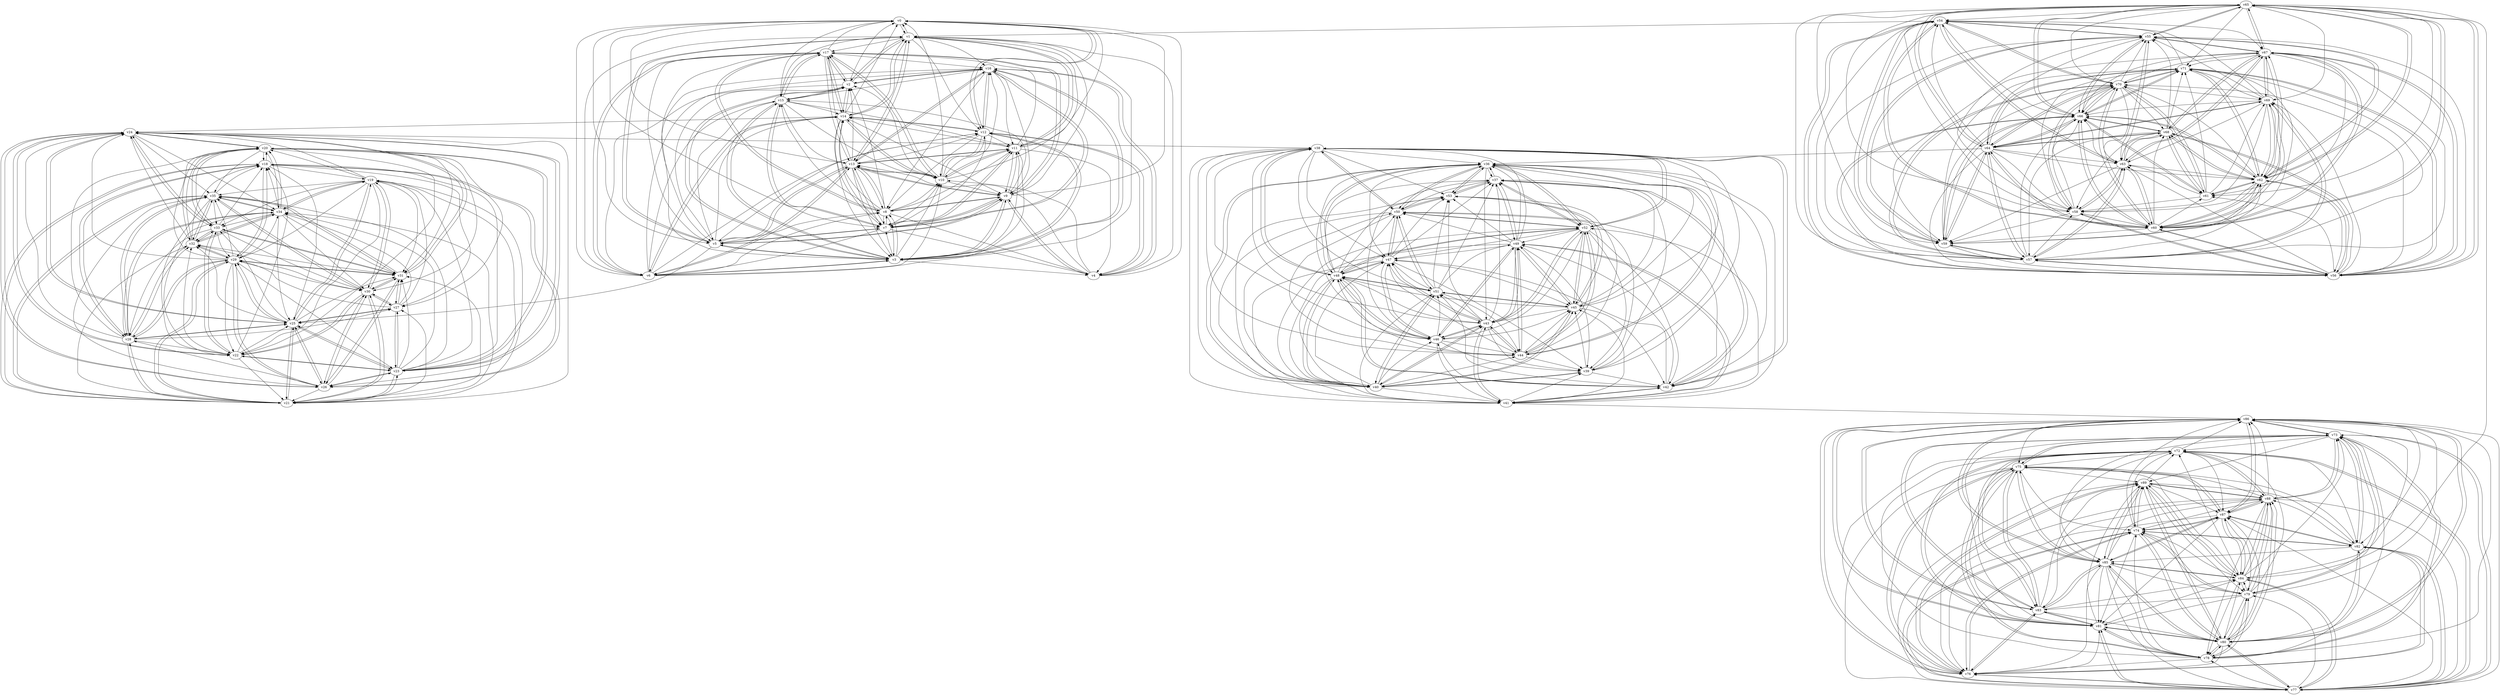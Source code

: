digraph buchi_test123 {
    v0 [name="v0", player=1, priority=1];
    v1 [name="v1", player=0, priority=1];
    v2 [name="v2", player=0, priority=0];
    v3 [name="v3", player=0, priority=1];
    v4 [name="v4", player=0, priority=1];
    v5 [name="v5", player=1, priority=1];
    v6 [name="v6", player=0, priority=0];
    v7 [name="v7", player=0, priority=0];
    v8 [name="v8", player=1, priority=0];
    v9 [name="v9", player=1, priority=1];
    v10 [name="v10", player=1, priority=0];
    v11 [name="v11", player=1, priority=0];
    v12 [name="v12", player=1, priority=0];
    v13 [name="v13", player=0, priority=1];
    v14 [name="v14", player=1, priority=0];
    v15 [name="v15", player=1, priority=0];
    v16 [name="v16", player=1, priority=0];
    v17 [name="v17", player=1, priority=0];
    v18 [name="v18", player=1, priority=1];
    v19 [name="v19", player=1, priority=0];
    v20 [name="v20", player=1, priority=0];
    v21 [name="v21", player=1, priority=0];
    v22 [name="v22", player=1, priority=1];
    v23 [name="v23", player=0, priority=0];
    v24 [name="v24", player=0, priority=1];
    v25 [name="v25", player=0, priority=1];
    v26 [name="v26", player=1, priority=1];
    v27 [name="v27", player=1, priority=0];
    v28 [name="v28", player=0, priority=0];
    v29 [name="v29", player=0, priority=0];
    v30 [name="v30", player=0, priority=0];
    v31 [name="v31", player=0, priority=1];
    v32 [name="v32", player=1, priority=0];
    v33 [name="v33", player=0, priority=1];
    v34 [name="v34", player=1, priority=0];
    v35 [name="v35", player=1, priority=1];
    v36 [name="v36", player=0, priority=1];
    v37 [name="v37", player=0, priority=0];
    v38 [name="v38", player=0, priority=1];
    v39 [name="v39", player=1, priority=0];
    v40 [name="v40", player=1, priority=1];
    v41 [name="v41", player=1, priority=0];
    v42 [name="v42", player=0, priority=0];
    v43 [name="v43", player=0, priority=0];
    v44 [name="v44", player=1, priority=0];
    v45 [name="v45", player=1, priority=1];
    v46 [name="v46", player=1, priority=1];
    v47 [name="v47", player=1, priority=0];
    v48 [name="v48", player=0, priority=0];
    v49 [name="v49", player=0, priority=1];
    v50 [name="v50", player=0, priority=1];
    v51 [name="v51", player=1, priority=1];
    v52 [name="v52", player=0, priority=1];
    v53 [name="v53", player=0, priority=1];
    v54 [name="v54", player=1, priority=0];
    v55 [name="v55", player=0, priority=0];
    v56 [name="v56", player=1, priority=0];
    v57 [name="v57", player=1, priority=1];
    v58 [name="v58", player=1, priority=0];
    v59 [name="v59", player=1, priority=1];
    v60 [name="v60", player=0, priority=0];
    v61 [name="v61", player=0, priority=0];
    v62 [name="v62", player=0, priority=0];
    v63 [name="v63", player=0, priority=0];
    v64 [name="v64", player=1, priority=0];
    v65 [name="v65", player=0, priority=0];
    v66 [name="v66", player=0, priority=1];
    v67 [name="v67", player=1, priority=0];
    v68 [name="v68", player=0, priority=1];
    v69 [name="v69", player=0, priority=1];
    v70 [name="v70", player=1, priority=0];
    v71 [name="v71", player=0, priority=1];
    v72 [name="v72", player=0, priority=0];
    v73 [name="v73", player=1, priority=0];
    v74 [name="v74", player=1, priority=1];
    v75 [name="v75", player=0, priority=1];
    v76 [name="v76", player=1, priority=0];
    v77 [name="v77", player=0, priority=1];
    v78 [name="v78", player=0, priority=1];
    v79 [name="v79", player=1, priority=0];
    v80 [name="v80", player=0, priority=0];
    v81 [name="v81", player=1, priority=1];
    v82 [name="v82", player=1, priority=1];
    v83 [name="v83", player=0, priority=1];
    v84 [name="v84", player=0, priority=0];
    v85 [name="v85", player=0, priority=1];
    v86 [name="v86", player=0, priority=1];
    v87 [name="v87", player=0, priority=1];
    v88 [name="v88", player=1, priority=0];
    v89 [name="v89", player=0, priority=1];
    v26 -> v21;
    v55 -> v57;
    v67 -> v59;
    v36 -> v53;
    v47 -> v53;
    v26 -> v30;
    v55 -> v66;
    v59 -> v55;
    v18 -> v26;
    v59 -> v64;
    v67 -> v68;
    v70 -> v55;
    v70 -> v64;
    v48 -> v36;
    v29 -> v32;
    v8 -> v9;
    v0 -> v5;
    v40 -> v41;
    v71 -> v56;
    v11 -> v14;
    v40 -> v50;
    v33 -> v20;
    v33 -> v29;
    v41 -> v42;
    v52 -> v42;
    v81 -> v78;
    v44 -> v38;
    v41 -> v51;
    v44 -> v47;
    v73 -> v83;
    v3 -> v6;
    v3 -> v15;
    v34 -> v30;
    v66 -> v62;
    v14 -> v24;
    v85 -> v75;
    v66 -> v71;
    v85 -> v84;
    v15 -> v7;
    v36 -> v48;
    v47 -> v48;
    v26 -> v25;
    v67 -> v63;
    v88 -> v86;
    v18 -> v21;
    v70 -> v59;
    v78 -> v72;
    v89 -> v72;
    v70 -> v68;
    v8 -> v4;
    v48 -> v40;
    v77 -> v76;
    v11 -> v0;
    v40 -> v36;
    v21 -> v32;
    v11 -> v9;
    v40 -> v45;
    v80 -> v81;
    v33 -> v24;
    v62 -> v60;
    v52 -> v37;
    v81 -> v73;
    v62 -> v69;
    v52 -> v46;
    v25 -> v29;
    v73 -> v78;
    v14 -> v1;
    v51 -> v50;
    v3 -> v10;
    v14 -> v10;
    v22 -> v23;
    v34 -> v25;
    v22 -> v32;
    v74 -> v79;
    v85 -> v79;
    v15 -> v2;
    v15 -> v11;
    v36 -> v43;
    v47 -> v43;
    v7 -> v16;
    v36 -> v52;
    v55 -> v65;
    v59 -> v54;
    v70 -> v54;
    v70 -> v63;
    v29 -> v22;
    v21 -> v18;
    v29 -> v31;
    v69 -> v67;
    v77 -> v80;
    v21 -> v27;
    v11 -> v4;
    v80 -> v76;
    v48 -> v53;
    v77 -> v89;
    v80 -> v85;
    v10 -> v17;
    v62 -> v55;
    v33 -> v28;
    v81 -> v77;
    v25 -> v24;
    v54 -> v60;
    v81 -> v86;
    v25 -> v33;
    v73 -> v82;
    v51 -> v45;
    v3 -> v5;
    v43 -> v41;
    v22 -> v18;
    v84 -> v88;
    v66 -> v61;
    v66 -> v70;
    v28 -> v25;
    v88 -> v76;
    v28 -> v34;
    v7 -> v11;
    v36 -> v47;
    v76 -> v83;
    v6 -> v15;
    v29 -> v26;
    v69 -> v62;
    v29 -> v35;
    v77 -> v84;
    v21 -> v31;
    v40 -> v44;
    v80 -> v89;
    v10 -> v12;
    v62 -> v59;
    v81 -> v72;
    v2 -> v17;
    v25 -> v19;
    v54 -> v55;
    v62 -> v68;
    v25 -> v28;
    v73 -> v77;
    v51 -> v40;
    v14 -> v0;
    v84 -> v74;
    v51 -> v49;
    v3 -> v9;
    v14 -> v9;
    v87 -> v79;
    v66 -> v56;
    v87 -> v88;
    v28 -> v20;
    v65 -> v69;
    v28 -> v29;
    v36 -> v42;
    v88 -> v80;
    v88 -> v89;
    v6 -> v10;
    v29 -> v21;
    v69 -> v57;
    v50 -> v53;
    v29 -> v30;
    v58 -> v66;
    v69 -> v66;
    v61 -> v62;
    v77 -> v79;
    v21 -> v35;
    v61 -> v71;
    v80 -> v84;
    v2 -> v3;
    v10 -> v16;
    v33 -> v18;
    v83 -> v86;
    v54 -> v59;
    v73 -> v72;
    v51 -> v44;
    v3 -> v4;
    v43 -> v40;
    v51 -> v53;
    v84 -> v78;
    v87 -> v74;
    v43 -> v49;
    v72 -> v85;
    v84 -> v87;
    v17 -> v6;
    v65 -> v55;
    v17 -> v15;
    v65 -> v64;
    v9 -> v11;
    v28 -> v24;
    v36 -> v37;
    v47 -> v37;
    v57 -> v69;
    v47 -> v46;
    v76 -> v82;
    v88 -> v84;
    v6 -> v14;
    v29 -> v25;
    v77 -> v74;
    v58 -> v70;
    v21 -> v30;
    v61 -> v66;
    v80 -> v79;
    v10 -> v2;
    v39 -> v38;
    v20 -> v34;
    v10 -> v11;
    v83 -> v81;
    v62 -> v58;
    v2 -> v16;
    v54 -> v63;
    v24 -> v22;
    v35 -> v22;
    v32 -> v35;
    v84 -> v73;
    v51 -> v48;
    v24 -> v31;
    v35 -> v31;
    v43 -> v44;
    v43 -> v53;
    v5 -> v8;
    v17 -> v10;
    v65 -> v59;
    v5 -> v17;
    v68 -> v55;
    v9 -> v15;
    v38 -> v51;
    v57 -> v64;
    v68 -> v64;
    v76 -> v77;
    v6 -> v0;
    v76 -> v86;
    v58 -> v56;
    v50 -> v52;
    v79 -> v88;
    v42 -> v48;
    v61 -> v70;
    v31 -> v29;
    v39 -> v42;
    v23 -> v25;
    v83 -> v76;
    v23 -> v34;
    v83 -> v85;
    v75 -> v81;
    v13 -> v8;
    v13 -> v17;
    v16 -> v13;
    v24 -> v26;
    v64 -> v62;
    v43 -> v39;
    v72 -> v75;
    v84 -> v77;
    v24 -> v35;
    v64 -> v71;
    v56 -> v67;
    v87 -> v82;
    v5 -> v3;
    v46 -> v41;
    v65 -> v54;
    v5 -> v12;
    v17 -> v14;
    v38 -> v46;
    v49 -> v46;
    v57 -> v59;
    v76 -> v72;
    v50 -> v38;
    v79 -> v74;
    v6 -> v13;
    v85 -> v89;
    v50 -> v47;
    v79 -> v83;
    v69 -> v60;
    v82 -> v88;
    v20 -> v24;
    v31 -> v24;
    v23 -> v20;
    v20 -> v33;
    v31 -> v33;
    v60 -> v69;
    v83 -> v80;
    v75 -> v76;
    v13 -> v3;
    v83 -> v89;
    v75 -> v85;
    v13 -> v12;
    v16 -> v8;
    v24 -> v21;
    v35 -> v21;
    v64 -> v57;
    v45 -> v53;
    v84 -> v72;
    v35 -> v30;
    v64 -> v66;
    v56 -> v62;
    v56 -> v71;
    v17 -> v0;
    v5 -> v7;
    v17 -> v9;
    v46 -> v45;
    v9 -> v5;
    v49 -> v41;
    v28 -> v18;
    v57 -> v54;
    v65 -> v58;
    v38 -> v50;
    v49 -> v50;
    v57 -> v63;
    v65 -> v67;
    v68 -> v63;
    v5 -> v25;
    v27 -> v31;
    v30 -> v27;
    v79 -> v78;
    v42 -> v38;
    v82 -> v74;
    v50 -> v51;
    v42 -> v47;
    v60 -> v64;
    v23 -> v24;
    v83 -> v75;
    v83 -> v84;
    v1 -> v5;
    v13 -> v7;
    v32 -> v20;
    v16 -> v3;
    v75 -> v89;
    v1 -> v14;
    v13 -> v16;
    v16 -> v12;
    v45 -> v48;
    v24 -> v25;
    v56 -> v57;
    v64 -> v70;
    v37 -> v53;
    v56 -> v66;
    v5 -> v2;
    v86 -> v76;
    v9 -> v0;
    v38 -> v36;
    v46 -> v49;
    v49 -> v36;
    v86 -> v85;
    v49 -> v45;
    v78 -> v81;
    v57 -> v58;
    v68 -> v58;
    v8 -> v13;
    v19 -> v22;
    v30 -> v22;
    v71 -> v60;
    v79 -> v73;
    v19 -> v31;
    v30 -> v31;
    v71 -> v69;
    v82 -> v87;
    v12 -> v10;
    v20 -> v23;
    v60 -> v59;
    v23 -> v19;
    v20 -> v32;
    v31 -> v32;
    v60 -> v68;
    v1 -> v0;
    v13 -> v2;
    v1 -> v9;
    v13 -> v11;
    v16 -> v7;
    v45 -> v43;
    v64 -> v56;
    v37 -> v39;
    v45 -> v52;
    v85 -> v88;
    v64 -> v65;
    v56 -> v61;
    v56 -> v70;
    v26 -> v29;
    v46 -> v44;
    v18 -> v25;
    v86 -> v80;
    v38 -> v40;
    v49 -> v40;
    v78 -> v76;
    v89 -> v76;
    v89 -> v85;
    v8 -> v17;
    v27 -> v30;
    v11 -> v13;
    v19 -> v26;
    v30 -> v26;
    v71 -> v64;
    v63 -> v60;
    v19 -> v35;
    v30 -> v35;
    v82 -> v73;
    v20 -> v18;
    v4 -> v1;
    v60 -> v54;
    v12 -> v14;
    v52 -> v50;
    v60 -> v63;
    v4 -> v10;
    v34 -> v20;
    v16 -> v2;
    v45 -> v38;
    v1 -> v13;
    v85 -> v83;
    v64 -> v60;
    v37 -> v52;
    v56 -> v65;
    v26 -> v24;
    v67 -> v62;
    v46 -> v39;
    v18 -> v20;
    v70 -> v58;
    v67 -> v71;
    v86 -> v75;
    v18 -> v29;
    v70 -> v67;
    v49 -> v44;
    v78 -> v80;
    v89 -> v80;
    v8 -> v3;
    v27 -> v25;
    v19 -> v21;
    v30 -> v21;
    v79 -> v72;
    v11 -> v17;
    v40 -> v53;
    v19 -> v30;
    v63 -> v55;
    v82 -> v77;
    v12 -> v0;
    v52 -> v36;
    v33 -> v32;
    v41 -> v45;
    v52 -> v45;
    v60 -> v67;
    v73 -> v86;
    v53 -> v37;
    v34 -> v33;
    v66 -> v65;
    v45 -> v42;
    v85 -> v78;
    v15 -> v1;
    v45 -> v51;
    v74 -> v87;
    v85 -> v87;
    v15 -> v10;
    v7 -> v6;
    v7 -> v15;
    v26 -> v28;
    v55 -> v64;
    v67 -> v66;
    v59 -> v62;
    v78 -> v75;
    v59 -> v71;
    v70 -> v71;
    v89 -> v84;
    v8 -> v7;
    v48 -> v43;
    v11 -> v3;
    v40 -> v39;
    v48 -> v52;
    v71 -> v54;
    v0 -> v12;
    v40 -> v48;
    v19 -> v25;
    v63 -> v59;
    v63 -> v68;
    v12 -> v4;
    v25 -> v23;
    v4 -> v0;
    v44 -> v36;
    v41 -> v49;
    v25 -> v32;
    v52 -> v49;
    v4 -> v9;
    v44 -> v45;
    v34 -> v19;
    v34 -> v28;
    v66 -> v60;
    v45 -> v37;
    v74 -> v82;
    v37 -> v42;
    v15 -> v5;
    v15 -> v14;
    v7 -> v10;
    v36 -> v46;
    v26 -> v23;
    v55 -> v59;
    v67 -> v61;
    v18 -> v19;
    v59 -> v57;
    v70 -> v57;
    v18 -> v28;
    v59 -> v66;
    v70 -> v66;
    v89 -> v79;
    v8 -> v2;
    v48 -> v38;
    v29 -> v34;
    v8 -> v11;
    v48 -> v47;
    v0 -> v7;
    v11 -> v7;
    v40 -> v43;
    v71 -> v58;
    v40 -> v52;
    v63 -> v54;
    v80 -> v88;
    v33 -> v22;
    v33 -> v31;
    v62 -> v67;
    v52 -> v44;
    v25 -> v27;
    v81 -> v80;
    v81 -> v89;
    v44 -> v49;
    v73 -> v85;
    v3 -> v8;
    v22 -> v21;
    v14 -> v17;
    v66 -> v55;
    v22 -> v30;
    v66 -> v64;
    v74 -> v77;
    v85 -> v77;
    v85 -> v86;
    v7 -> v5;
    v36 -> v41;
    v26 -> v18;
    v47 -> v41;
    v55 -> v54;
    v7 -> v14;
    v36 -> v50;
    v47 -> v50;
    v55 -> v63;
    v67 -> v56;
    v18 -> v23;
    v67 -> v65;
    v70 -> v61;
    v29 -> v20;
    v48 -> v42;
    v21 -> v25;
    v77 -> v78;
    v80 -> v74;
    v48 -> v51;
    v21 -> v34;
    v77 -> v87;
    v40 -> v47;
    v41 -> v39;
    v52 -> v39;
    v54 -> v58;
    v62 -> v71;
    v81 -> v84;
    v25 -> v31;
    v54 -> v67;
    v73 -> v80;
    v14 -> v3;
    v73 -> v89;
    v34 -> v18;
    v3 -> v12;
    v14 -> v12;
    v22 -> v25;
    v84 -> v86;
    v66 -> v59;
    v74 -> v72;
    v66 -> v68;
    v88 -> v74;
    v15 -> v13;
    v28 -> v32;
    v7 -> v9;
    v36 -> v45;
    v47 -> v45;
    v76 -> v81;
    v88 -> v83;
    v59 -> v56;
    v55 -> v67;
    v29 -> v24;
    v58 -> v60;
    v48 -> v37;
    v77 -> v73;
    v48 -> v46;
    v21 -> v29;
    v77 -> v82;
    v80 -> v78;
    v10 -> v1;
    v40 -> v51;
    v80 -> v87;
    v2 -> v6;
    v2 -> v15;
    v33 -> v30;
    v62 -> v66;
    v25 -> v26;
    v73 -> v75;
    v32 -> v34;
    v51 -> v47;
    v88 -> v79;
    v3 -> v7;
    v14 -> v7;
    v3 -> v16;
    v43 -> v52;
    v72 -> v88;
    v87 -> v86;
    v28 -> v27;
    v7 -> v4;
    v36 -> v40;
    v88 -> v78;
    v88 -> v87;
    v6 -> v8;
    v6 -> v17;
    v58 -> v55;
    v69 -> v55;
    v29 -> v28;
    v69 -> v64;
    v61 -> v69;
    v2 -> v1;
    v10 -> v14;
    v39 -> v50;
    v62 -> v61;
    v25 -> v21;
    v62 -> v70;
    v54 -> v66;
    v32 -> v29;
    v3 -> v2;
    v14 -> v2;
    v43 -> v38;
    v24 -> v34;
    v35 -> v34;
    v43 -> v47;
    v72 -> v83;
    v84 -> v85;
    v87 -> v81;
    v17 -> v13;
    v65 -> v62;
    v28 -> v22;
    v65 -> v71;
    v88 -> v73;
    v57 -> v67;
    v68 -> v67;
    v36 -> v44;
    v6 -> v3;
    v76 -> v89;
    v6 -> v12;
    v29 -> v23;
    v58 -> v59;
    v77 -> v72;
    v42 -> v51;
    v77 -> v81;
    v21 -> v28;
    v80 -> v77;
    v10 -> v0;
    v80 -> v86;
    v10 -> v9;
    v39 -> v45;
    v62 -> v56;
    v2 -> v14;
    v62 -> v65;
    v75 -> v84;
    v32 -> v24;
    v51 -> v37;
    v24 -> v20;
    v54 -> v70;
    v32 -> v33;
    v14 -> v6;
    v87 -> v76;
    v24 -> v38;
    v43 -> v51;
    v72 -> v87;
    v84 -> v89;
    v87 -> v85;
    v17 -> v8;
    v65 -> v57;
    v9 -> v4;
    v65 -> v66;
    v9 -> v13;
    v57 -> v62;
    v68 -> v62;
    v36 -> v39;
    v47 -> v39;
    v76 -> v75;
    v28 -> v35;
    v68 -> v71;
    v88 -> v77;
    v65 -> v84;
    v50 -> v41;
    v6 -> v16;
    v29 -> v18;
    v42 -> v37;
    v69 -> v54;
    v79 -> v86;
    v58 -> v63;
    v42 -> v46;
    v69 -> v63;
    v21 -> v23;
    v61 -> v68;
    v20 -> v27;
    v31 -> v27;
    v39 -> v40;
    v2 -> v0;
    v10 -> v13;
    v13 -> v6;
    v54 -> v56;
    v75 -> v88;
    v41 -> v86;
    v32 -> v28;
    v16 -> v11;
    v43 -> v37;
    v24 -> v33;
    v35 -> v33;
    v43 -> v46;
    v64 -> v69;
    v72 -> v82;
    v5 -> v1;
    v17 -> v3;
    v46 -> v48;
    v65 -> v61;
    v9 -> v8;
    v28 -> v21;
    v68 -> v57;
    v65 -> v70;
    v9 -> v17;
    v38 -> v53;
    v49 -> v53;
    v57 -> v66;
    v68 -> v66;
    v88 -> v72;
    v27 -> v34;
    v50 -> v36;
    v6 -> v11;
    v79 -> v81;
    v69 -> v58;
    v42 -> v41;
    v42 -> v50;
    v61 -> v63;
    v20 -> v22;
    v20 -> v31;
    v23 -> v27;
    v75 -> v74;
    v13 -> v1;
    v75 -> v83;
    v13 -> v10;
    v1 -> v17;
    v16 -> v15;
    v35 -> v28;
    v72 -> v77;
    v56 -> v60;
    v84 -> v79;
    v87 -> v75;
    v72 -> v86;
    v56 -> v69;
    v87 -> v84;
    v46 -> v43;
    v65 -> v56;
    v9 -> v3;
    v49 -> v39;
    v5 -> v14;
    v17 -> v16;
    v38 -> v48;
    v68 -> v61;
    v76 -> v74;
    v57 -> v70;
    v27 -> v29;
    v19 -> v34;
    v54 -> v1;
    v61 -> v58;
    v31 -> v26;
    v60 -> v62;
    v23 -> v22;
    v20 -> v35;
    v31 -> v35;
    v83 -> v73;
    v23 -> v31;
    v75 -> v78;
    v1 -> v3;
    v13 -> v5;
    v32 -> v18;
    v75 -> v87;
    v1 -> v12;
    v53 -> v50;
    v24 -> v23;
    v64 -> v59;
    v56 -> v55;
    v35 -> v32;
    v64 -> v68;
    v72 -> v81;
    v17 -> v2;
    v5 -> v9;
    v46 -> v47;
    v65 -> v60;
    v9 -> v7;
    v49 -> v43;
    v57 -> v56;
    v68 -> v56;
    v78 -> v79;
    v38 -> v52;
    v86 -> v83;
    v89 -> v88;
    v6 -> v1;
    v19 -> v20;
    v19 -> v29;
    v50 -> v44;
    v79 -> v80;
    v82 -> v76;
    v42 -> v49;
    v82 -> v85;
    v12 -> v8;
    v20 -> v30;
    v4 -> v13;
    v31 -> v30;
    v23 -> v26;
    v60 -> v66;
    v23 -> v35;
    v13 -> v0;
    v53 -> v36;
    v75 -> v73;
    v34 -> v32;
    v64 -> v36;
    v13 -> v9;
    v53 -> v45;
    v16 -> v5;
    v1 -> v16;
    v35 -> v18;
    v64 -> v54;
    v74 -> v86;
    v64 -> v63;
    v56 -> v68;
    v86 -> v78;
    v49 -> v38;
    v78 -> v74;
    v5 -> v13;
    v46 -> v51;
    v86 -> v87;
    v38 -> v47;
    v49 -> v47;
    v89 -> v74;
    v27 -> v19;
    v8 -> v15;
    v19 -> v24;
    v71 -> v62;
    v63 -> v58;
    v19 -> v33;
    v79 -> v84;
    v63 -> v67;
    v82 -> v80;
    v12 -> v3;
    v52 -> v48;
    v60 -> v61;
    v23 -> v21;
    v60 -> v70;
    v44 -> v53;
    v83 -> v72;
    v75 -> v77;
    v1 -> v2;
    v1 -> v11;
    v16 -> v9;
    v74 -> v81;
    v64 -> v58;
    v85 -> v81;
    v56 -> v54;
    v37 -> v50;
    v56 -> v63;
    v67 -> v60;
    v46 -> v37;
    v86 -> v73;
    v26 -> v31;
    v67 -> v69;
    v86 -> v82;
    v18 -> v27;
    v38 -> v42;
    v89 -> v87;
    v8 -> v10;
    v27 -> v23;
    v30 -> v19;
    v71 -> v57;
    v0 -> v15;
    v71 -> v66;
    v63 -> v62;
    v82 -> v75;
    v12 -> v7;
    v41 -> v43;
    v52 -> v43;
    v44 -> v39;
    v60 -> v56;
    v12 -> v16;
    v41 -> v52;
    v60 -> v65;
    v4 -> v12;
    v44 -> v48;
    v34 -> v22;
    v34 -> v31;
    v16 -> v4;
    v45 -> v40;
    v74 -> v76;
    v37 -> v36;
    v85 -> v76;
    v45 -> v49;
    v56 -> v58;
    v15 -> v17;
    v67 -> v55;
    v7 -> v13;
    v55 -> v62;
    v86 -> v77;
    v70 -> v60;
    v26 -> v35;
    v49 -> v37;
    v78 -> v73;
    v70 -> v69;
    v78 -> v82;
    v89 -> v82;
    v48 -> v41;
    v0 -> v1;
    v11 -> v1;
    v8 -> v14;
    v48 -> v50;
    v11 -> v10;
    v40 -> v46;
    v63 -> v57;
    v30 -> v32;
    v71 -> v70;
    v63 -> v66;
    v41 -> v38;
    v52 -> v38;
    v12 -> v11;
    v52 -> v47;
    v81 -> v83;
    v44 -> v43;
    v73 -> v79;
    v86 -> v81;
    v4 -> v16;
    v44 -> v52;
    v73 -> v88;
    v22 -> v24;
    v22 -> v33;
    v34 -> v35;
    v74 -> v80;
    v85 -> v80;
    v15 -> v3;
    v74 -> v89;
    v37 -> v49;
    v7 -> v8;
}

